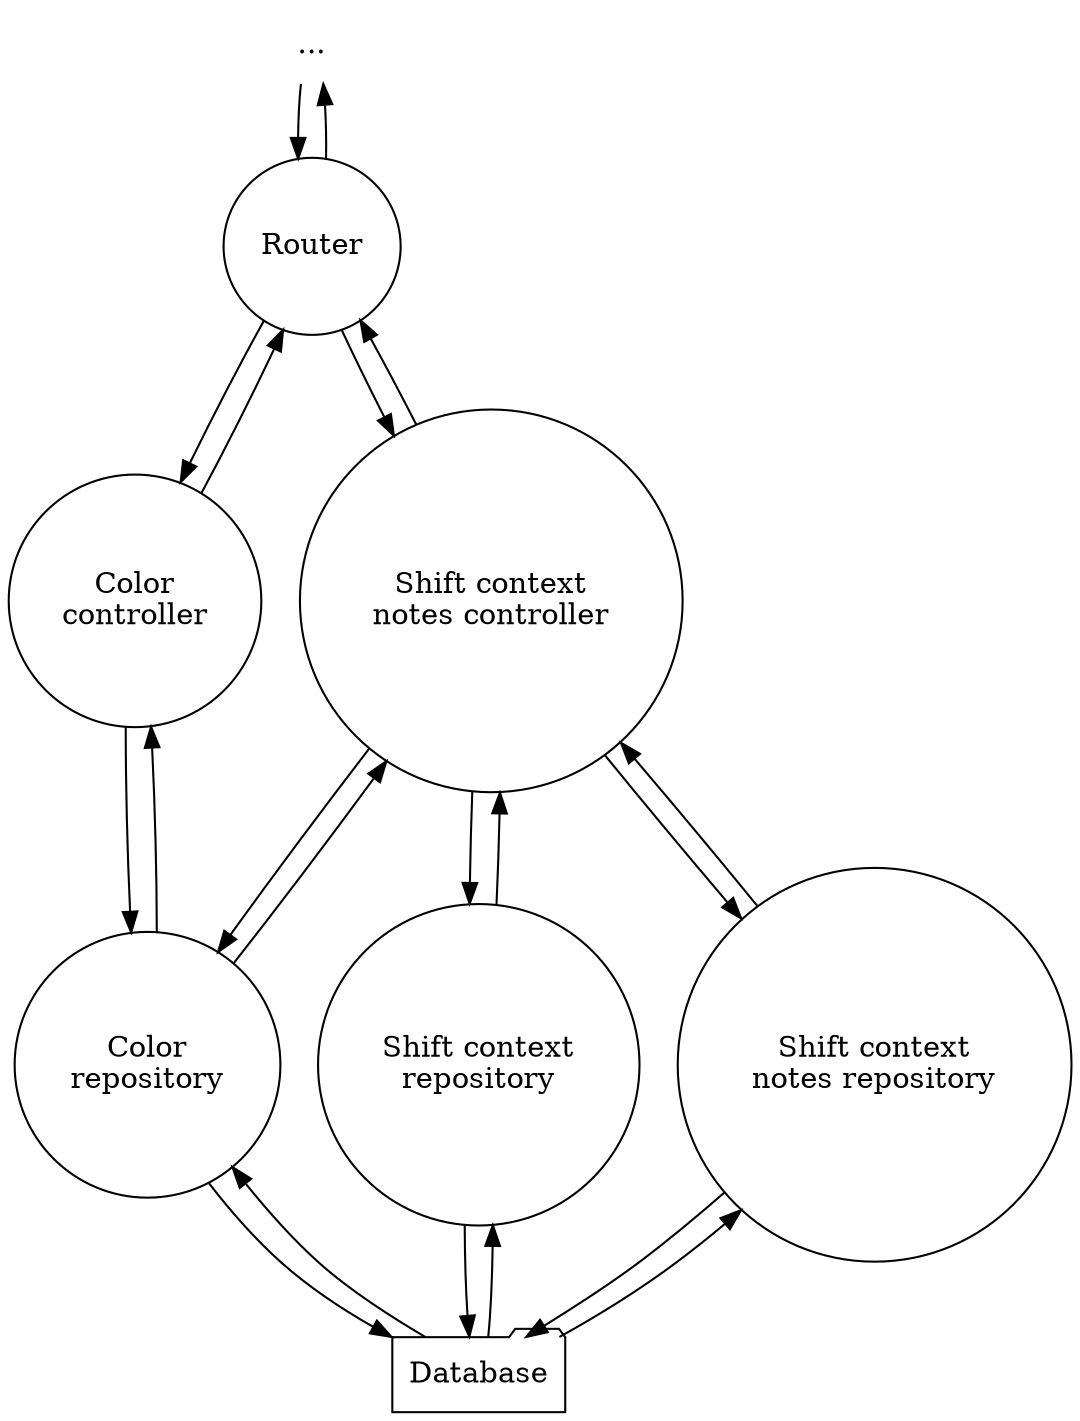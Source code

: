 digraph data_flow_diagram {
    node [ shape = circle ]
    
    "..." [ shape = none ]
    
    "..." -> Router -> "..."

    subgraph controllers {
        rank = same
        
        "Color\ncontroller"
        "Shift context\nnotes controller"
    }
    
    Router -> {
        "Color\ncontroller"
        "Shift context\nnotes controller"
    } -> Router
    
    subgraph repositories {
        rank = same
        
        "Color\nrepository"
        "Shift context\nrepository"
        "Shift context\nnotes repository"
    }
    
    "Color\ncontroller" -> {
        "Color\nrepository"
    } -> "Color\ncontroller"
    
    "Shift context\nnotes controller" -> {
        "Color\nrepository"
        "Shift context\nrepository"
        "Shift context\nnotes repository"
    } -> "Shift context\nnotes controller"
    
    Database [ shape = folder ]
    
    Database -> {
        "Color\nrepository"
        "Shift context\nrepository"
        "Shift context\nnotes repository"
    } -> Database
}
